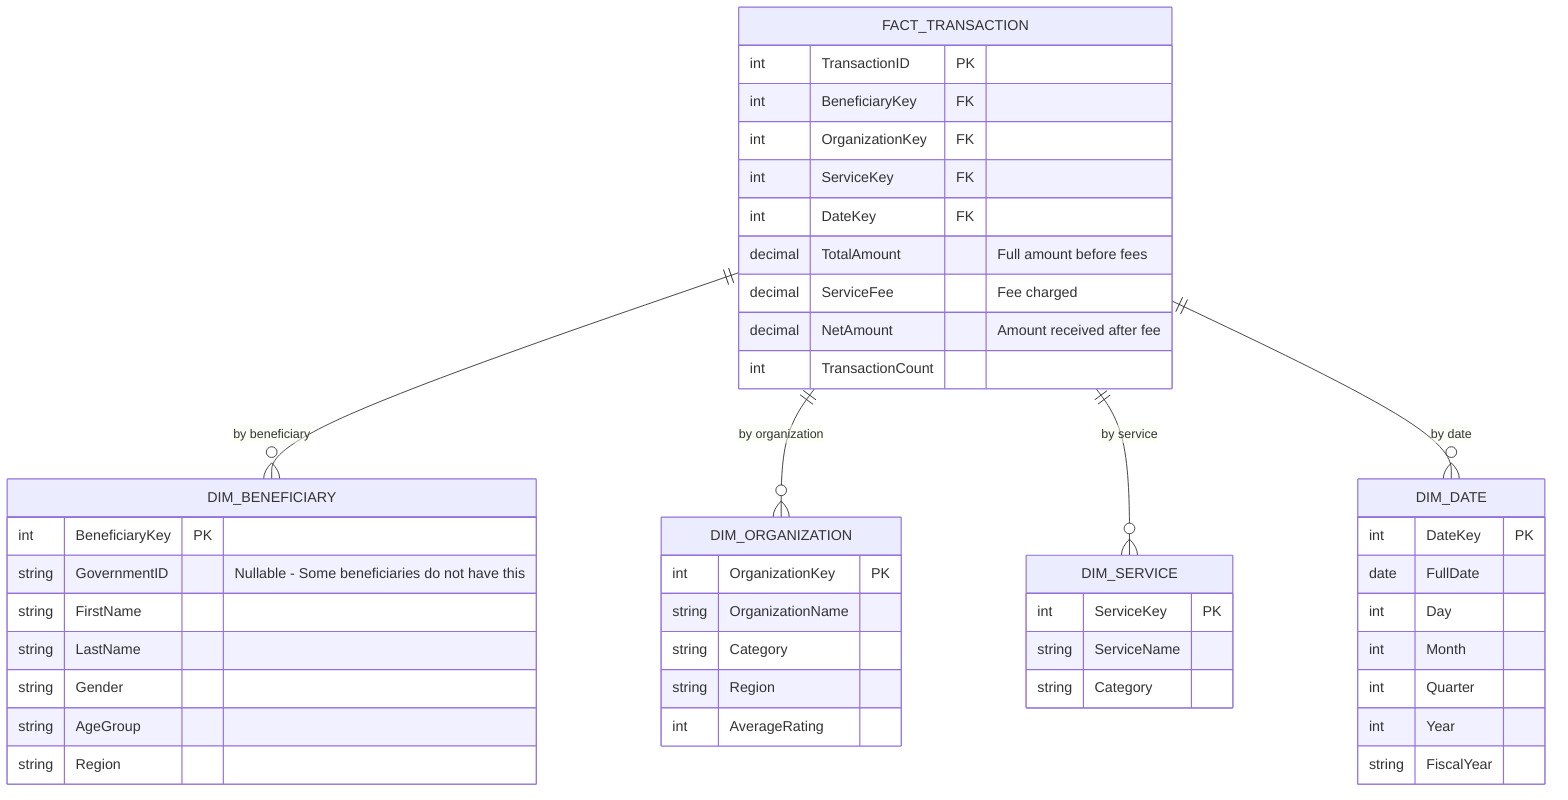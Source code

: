 erDiagram

    FACT_TRANSACTION {
        int TransactionID PK
        int BeneficiaryKey FK
        int OrganizationKey FK
        int ServiceKey FK
        int DateKey FK
        decimal TotalAmount "Full amount before fees"
        decimal ServiceFee "Fee charged"
        decimal NetAmount "Amount received after fee"
        int TransactionCount
    }


    DIM_BENEFICIARY {
        int BeneficiaryKey PK
        string GovernmentID "Nullable - Some beneficiaries do not have this"
        string FirstName
        string LastName
        string Gender
        string AgeGroup
        string Region
    }


    DIM_ORGANIZATION {
        int OrganizationKey PK
        string OrganizationName
        string Category
        string Region
        int AverageRating
    }


    DIM_SERVICE {
        int ServiceKey PK
        string ServiceName
        string Category
    }


    DIM_DATE {
        int DateKey PK
        date FullDate
        int Day
        int Month
        int Quarter
        int Year
        string FiscalYear
    }


    FACT_TRANSACTION ||--o{ DIM_BENEFICIARY : "by beneficiary"
    FACT_TRANSACTION ||--o{ DIM_ORGANIZATION : "by organization"
    FACT_TRANSACTION ||--o{ DIM_SERVICE : "by service"
    FACT_TRANSACTION ||--o{ DIM_DATE : "by date"
